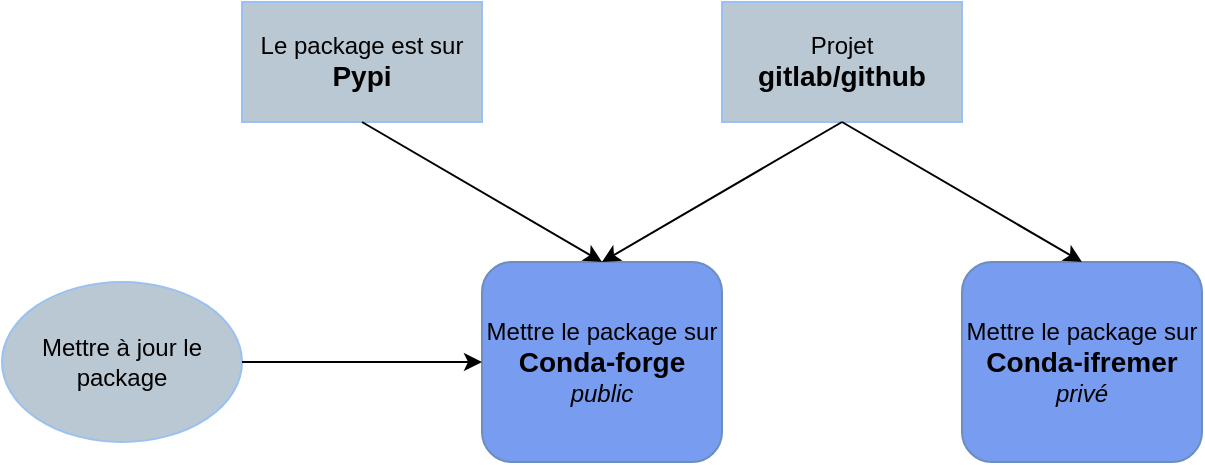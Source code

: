 <mxfile version="20.8.1" type="github">
  <diagram id="uOhukTXhy82f5_tcvqS6" name="Page-1">
    <mxGraphModel dx="1120" dy="765" grid="1" gridSize="10" guides="1" tooltips="1" connect="1" arrows="1" fold="1" page="1" pageScale="1" pageWidth="827" pageHeight="1169" math="0" shadow="0">
      <root>
        <mxCell id="0" />
        <mxCell id="1" parent="0" />
        <mxCell id="CCagWTC7z97AaHXQyRpD-1" value="Le package est sur &lt;font style=&quot;font-size: 14px;&quot;&gt;&lt;b&gt;Pypi&lt;/b&gt;&lt;/font&gt;" style="rounded=0;whiteSpace=wrap;html=1;fillColor=#bac8d3;strokeColor=#99c1f1;" vertex="1" parent="1">
          <mxGeometry x="120" y="100" width="120" height="60" as="geometry" />
        </mxCell>
        <mxCell id="CCagWTC7z97AaHXQyRpD-2" value="Projet &lt;font style=&quot;font-size: 14px;&quot;&gt;&lt;b&gt;gitlab/github&lt;/b&gt;&lt;/font&gt;" style="rounded=0;whiteSpace=wrap;html=1;fillColor=#bac8d3;strokeColor=#99c1f1;" vertex="1" parent="1">
          <mxGeometry x="360" y="100" width="120" height="60" as="geometry" />
        </mxCell>
        <mxCell id="CCagWTC7z97AaHXQyRpD-3" value="&lt;div&gt;Mettre le package sur &lt;b&gt;&lt;font style=&quot;font-size: 14px;&quot;&gt;Conda-forge&lt;/font&gt;&lt;/b&gt;&lt;/div&gt;&lt;div&gt;&lt;i&gt;&lt;span style=&quot;&quot;&gt;&lt;font style=&quot;font-size: 12px;&quot;&gt;public&lt;/font&gt;&lt;/span&gt;&lt;/i&gt;&lt;b style=&quot;&quot;&gt;&lt;font style=&quot;font-size: 12px;&quot;&gt;&lt;br&gt;&lt;/font&gt;&lt;/b&gt;&lt;/div&gt;" style="rounded=1;whiteSpace=wrap;html=1;strokeColor=#6c8ebf;fillColor=#789CF0;" vertex="1" parent="1">
          <mxGeometry x="240" y="230" width="120" height="100" as="geometry" />
        </mxCell>
        <mxCell id="CCagWTC7z97AaHXQyRpD-4" value="" style="endArrow=classic;html=1;rounded=0;fontSize=14;exitX=0.5;exitY=1;exitDx=0;exitDy=0;entryX=0.5;entryY=0;entryDx=0;entryDy=0;" edge="1" parent="1" source="CCagWTC7z97AaHXQyRpD-1" target="CCagWTC7z97AaHXQyRpD-3">
          <mxGeometry width="50" height="50" relative="1" as="geometry">
            <mxPoint x="390" y="420" as="sourcePoint" />
            <mxPoint x="440" y="370" as="targetPoint" />
          </mxGeometry>
        </mxCell>
        <mxCell id="CCagWTC7z97AaHXQyRpD-5" value="" style="endArrow=classic;html=1;rounded=0;fontSize=14;exitX=0.5;exitY=1;exitDx=0;exitDy=0;" edge="1" parent="1" source="CCagWTC7z97AaHXQyRpD-2">
          <mxGeometry width="50" height="50" relative="1" as="geometry">
            <mxPoint x="250" y="170" as="sourcePoint" />
            <mxPoint x="300" y="230" as="targetPoint" />
          </mxGeometry>
        </mxCell>
        <mxCell id="CCagWTC7z97AaHXQyRpD-6" value="&lt;div&gt;Mettre le package sur &lt;b&gt;&lt;font style=&quot;font-size: 14px;&quot;&gt;Conda-ifremer&lt;/font&gt;&lt;/b&gt;&lt;/div&gt;&lt;div style=&quot;&quot;&gt;&lt;font style=&quot;font-size: 12px;&quot;&gt;&lt;i&gt;privé&lt;/i&gt;&lt;/font&gt;&lt;b&gt;&lt;font style=&quot;font-size: 12px;&quot;&gt;&lt;br&gt;&lt;/font&gt;&lt;/b&gt;&lt;/div&gt;" style="rounded=1;whiteSpace=wrap;html=1;strokeColor=#6c8ebf;fillColor=#789CF0;" vertex="1" parent="1">
          <mxGeometry x="480" y="230" width="120" height="100" as="geometry" />
        </mxCell>
        <mxCell id="CCagWTC7z97AaHXQyRpD-7" value="" style="endArrow=classic;html=1;rounded=0;fontSize=14;exitX=0.5;exitY=1;exitDx=0;exitDy=0;entryX=0.5;entryY=0;entryDx=0;entryDy=0;" edge="1" parent="1" source="CCagWTC7z97AaHXQyRpD-2" target="CCagWTC7z97AaHXQyRpD-6">
          <mxGeometry width="50" height="50" relative="1" as="geometry">
            <mxPoint x="370" y="170" as="sourcePoint" />
            <mxPoint x="310" y="240" as="targetPoint" />
          </mxGeometry>
        </mxCell>
        <mxCell id="CCagWTC7z97AaHXQyRpD-8" value="Mettre à jour le package " style="ellipse;whiteSpace=wrap;html=1;strokeColor=#99c1f1;fontSize=12;fillColor=#bac8d3;" vertex="1" parent="1">
          <mxGeometry y="240" width="120" height="80" as="geometry" />
        </mxCell>
        <mxCell id="CCagWTC7z97AaHXQyRpD-9" value="" style="endArrow=classic;html=1;rounded=0;fontSize=12;exitX=1;exitY=0.5;exitDx=0;exitDy=0;entryX=0;entryY=0.5;entryDx=0;entryDy=0;" edge="1" parent="1" source="CCagWTC7z97AaHXQyRpD-8" target="CCagWTC7z97AaHXQyRpD-3">
          <mxGeometry width="50" height="50" relative="1" as="geometry">
            <mxPoint x="390" y="420" as="sourcePoint" />
            <mxPoint x="440" y="370" as="targetPoint" />
          </mxGeometry>
        </mxCell>
      </root>
    </mxGraphModel>
  </diagram>
</mxfile>
